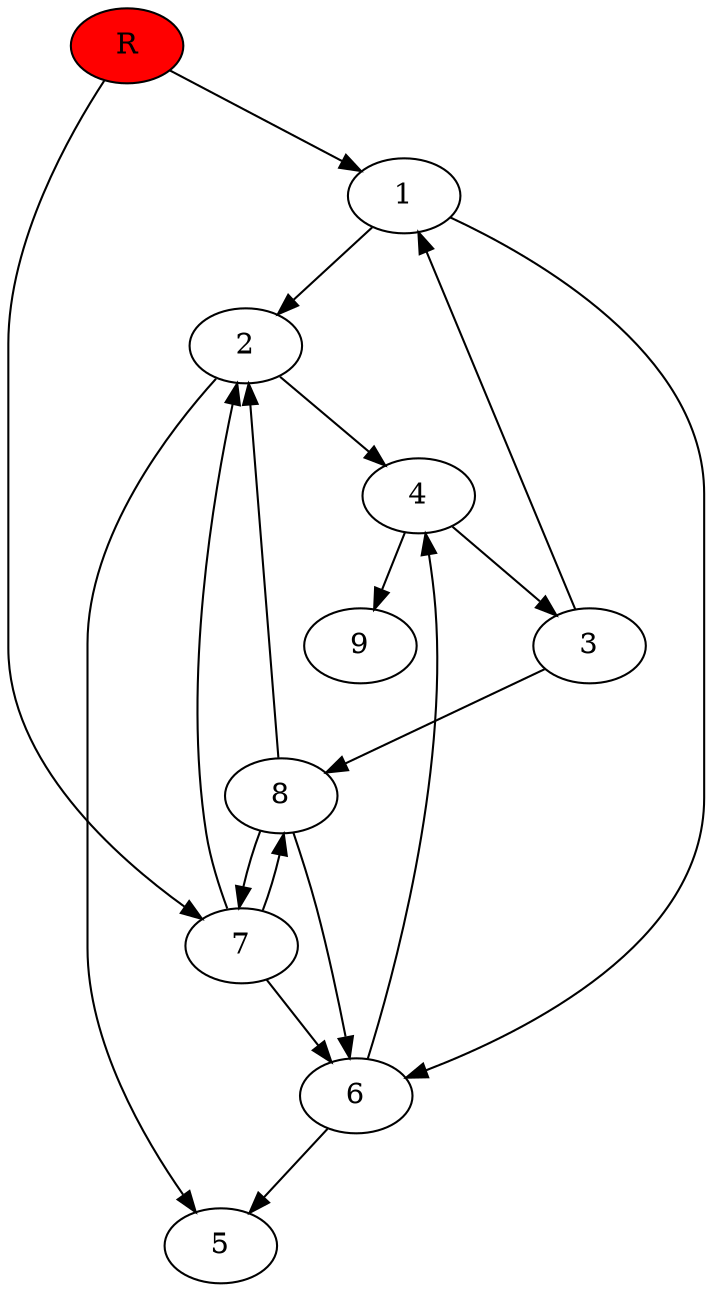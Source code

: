 digraph prb17729 {
	1
	2
	3
	4
	5
	6
	7
	8
	R [fillcolor="#ff0000" style=filled]
	1 -> 2
	1 -> 6
	2 -> 4
	2 -> 5
	3 -> 1
	3 -> 8
	4 -> 3
	4 -> 9
	6 -> 4
	6 -> 5
	7 -> 2
	7 -> 6
	7 -> 8
	8 -> 2
	8 -> 6
	8 -> 7
	R -> 1
	R -> 7
}

